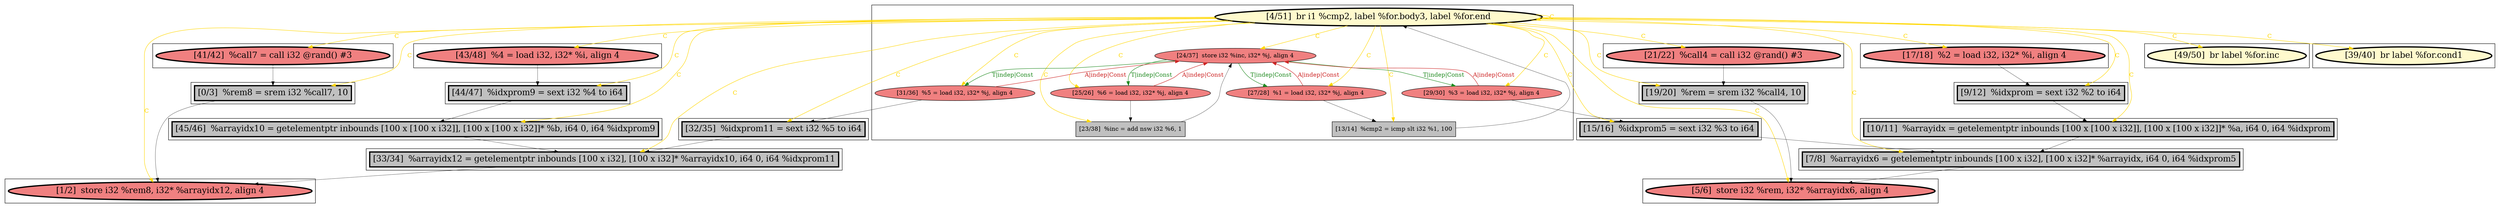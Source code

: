 
digraph G {



node541->node542 [style=solid,color=gold,label="C",penwidth=1.0,fontcolor=gold ]
node541->node544 [style=solid,color=gold,label="C",penwidth=1.0,fontcolor=gold ]
node541->node537 [style=solid,color=gold,label="C",penwidth=1.0,fontcolor=gold ]
node542->node540 [style=solid,color=forestgreen,label="T|indep|Const",penwidth=1.0,fontcolor=forestgreen ]
node540->node542 [style=solid,color=firebrick3,label="A|indep|Const",penwidth=1.0,fontcolor=firebrick3 ]
node549->node550 [style=solid,color=black,label="",penwidth=0.5,fontcolor=black ]
node550->node529 [style=solid,color=black,label="",penwidth=0.5,fontcolor=black ]
node537->node544 [style=solid,color=black,label="",penwidth=0.5,fontcolor=black ]
node539->node542 [style=solid,color=firebrick3,label="A|indep|Const",penwidth=1.0,fontcolor=firebrick3 ]
node538->node541 [style=solid,color=black,label="",penwidth=0.5,fontcolor=black ]
node540->node538 [style=solid,color=black,label="",penwidth=0.5,fontcolor=black ]
node536->node528 [style=solid,color=black,label="",penwidth=0.5,fontcolor=black ]
node530->node548 [style=solid,color=black,label="",penwidth=0.5,fontcolor=black ]
node541->node552 [style=solid,color=gold,label="C",penwidth=1.0,fontcolor=gold ]
node541->node541 [style=solid,color=gold,label="C",penwidth=1.0,fontcolor=gold ]
node541->node538 [style=solid,color=gold,label="C",penwidth=1.0,fontcolor=gold ]
node541->node548 [style=solid,color=gold,label="C",penwidth=1.0,fontcolor=gold ]
node541->node547 [style=solid,color=gold,label="C",penwidth=1.0,fontcolor=gold ]
node541->node553 [style=solid,color=gold,label="C",penwidth=1.0,fontcolor=gold ]
node541->node549 [style=solid,color=gold,label="C",penwidth=1.0,fontcolor=gold ]
node541->node551 [style=solid,color=gold,label="C",penwidth=1.0,fontcolor=gold ]
node541->node540 [style=solid,color=gold,label="C",penwidth=1.0,fontcolor=gold ]
node541->node533 [style=solid,color=gold,label="C",penwidth=1.0,fontcolor=gold ]
node542->node539 [style=solid,color=forestgreen,label="T|indep|Const",penwidth=1.0,fontcolor=forestgreen ]
node553->node529 [style=solid,color=black,label="",penwidth=0.5,fontcolor=black ]
node541->node528 [style=solid,color=gold,label="C",penwidth=1.0,fontcolor=gold ]
node541->node546 [style=solid,color=gold,label="C",penwidth=1.0,fontcolor=gold ]
node542->node543 [style=solid,color=forestgreen,label="T|indep|Const",penwidth=1.0,fontcolor=forestgreen ]
node541->node529 [style=solid,color=gold,label="C",penwidth=1.0,fontcolor=gold ]
node532->node552 [style=solid,color=black,label="",penwidth=0.5,fontcolor=black ]
node541->node530 [style=solid,color=gold,label="C",penwidth=1.0,fontcolor=gold ]
node543->node533 [style=solid,color=black,label="",penwidth=0.5,fontcolor=black ]
node541->node534 [style=solid,color=gold,label="C",penwidth=1.0,fontcolor=gold ]
node541->node550 [style=solid,color=gold,label="C",penwidth=1.0,fontcolor=gold ]
node541->node543 [style=solid,color=gold,label="C",penwidth=1.0,fontcolor=gold ]
node541->node545 [style=solid,color=gold,label="C",penwidth=1.0,fontcolor=gold ]
node533->node553 [style=solid,color=black,label="",penwidth=0.5,fontcolor=black ]
node547->node548 [style=solid,color=black,label="",penwidth=0.5,fontcolor=black ]
node541->node535 [style=solid,color=gold,label="C",penwidth=1.0,fontcolor=gold ]
node542->node537 [style=solid,color=forestgreen,label="T|indep|Const",penwidth=1.0,fontcolor=forestgreen ]
node543->node542 [style=solid,color=firebrick3,label="A|indep|Const",penwidth=1.0,fontcolor=firebrick3 ]
node539->node547 [style=solid,color=black,label="",penwidth=0.5,fontcolor=black ]
node544->node542 [style=solid,color=black,label="",penwidth=0.5,fontcolor=black ]
node541->node539 [style=solid,color=gold,label="C",penwidth=1.0,fontcolor=gold ]
node548->node528 [style=solid,color=black,label="",penwidth=0.5,fontcolor=black ]
node541->node532 [style=solid,color=gold,label="C",penwidth=1.0,fontcolor=gold ]
node541->node531 [style=solid,color=gold,label="C",penwidth=1.0,fontcolor=gold ]
node541->node536 [style=solid,color=gold,label="C",penwidth=1.0,fontcolor=gold ]
node545->node536 [style=solid,color=black,label="",penwidth=0.5,fontcolor=black ]
node552->node551 [style=solid,color=black,label="",penwidth=0.5,fontcolor=black ]
node534->node530 [style=solid,color=black,label="",penwidth=0.5,fontcolor=black ]
node551->node553 [style=solid,color=black,label="",penwidth=0.5,fontcolor=black ]
node531->node534 [style=solid,color=black,label="",penwidth=0.5,fontcolor=black ]
node537->node542 [style=solid,color=firebrick3,label="A|indep|Const",penwidth=1.0,fontcolor=firebrick3 ]


subgraph cluster18 {


node553 [penwidth=3.0,fontsize=20,fillcolor=grey,label="[7/8]  %arrayidx6 = getelementptr inbounds [100 x i32], [100 x i32]* %arrayidx, i64 0, i64 %idxprom5",shape=rectangle,style=filled ]



}

subgraph cluster16 {


node551 [penwidth=3.0,fontsize=20,fillcolor=grey,label="[10/11]  %arrayidx = getelementptr inbounds [100 x [100 x i32]], [100 x [100 x i32]]* %a, i64 0, i64 %idxprom",shape=rectangle,style=filled ]



}

subgraph cluster17 {


node552 [penwidth=3.0,fontsize=20,fillcolor=grey,label="[9/12]  %idxprom = sext i32 %2 to i64",shape=rectangle,style=filled ]



}

subgraph cluster4 {


node532 [penwidth=3.0,fontsize=20,fillcolor=lightcoral,label="[17/18]  %2 = load i32, i32* %i, align 4",shape=ellipse,style=filled ]



}

subgraph cluster3 {


node531 [penwidth=3.0,fontsize=20,fillcolor=lightcoral,label="[43/48]  %4 = load i32, i32* %i, align 4",shape=ellipse,style=filled ]



}

subgraph cluster2 {


node530 [penwidth=3.0,fontsize=20,fillcolor=grey,label="[45/46]  %arrayidx10 = getelementptr inbounds [100 x [100 x i32]], [100 x [100 x i32]]* %b, i64 0, i64 %idxprom9",shape=rectangle,style=filled ]



}

subgraph cluster1 {


node529 [penwidth=3.0,fontsize=20,fillcolor=lightcoral,label="[5/6]  store i32 %rem, i32* %arrayidx6, align 4",shape=ellipse,style=filled ]



}

subgraph cluster12 {


node547 [penwidth=3.0,fontsize=20,fillcolor=grey,label="[32/35]  %idxprom11 = sext i32 %5 to i64",shape=rectangle,style=filled ]



}

subgraph cluster5 {


node533 [penwidth=3.0,fontsize=20,fillcolor=grey,label="[15/16]  %idxprom5 = sext i32 %3 to i64",shape=rectangle,style=filled ]



}

subgraph cluster0 {


node528 [penwidth=3.0,fontsize=20,fillcolor=lightcoral,label="[1/2]  store i32 %rem8, i32* %arrayidx12, align 4",shape=ellipse,style=filled ]



}

subgraph cluster6 {


node534 [penwidth=3.0,fontsize=20,fillcolor=grey,label="[44/47]  %idxprom9 = sext i32 %4 to i64",shape=rectangle,style=filled ]



}

subgraph cluster14 {


node549 [penwidth=3.0,fontsize=20,fillcolor=lightcoral,label="[21/22]  %call4 = call i32 @rand() #3",shape=ellipse,style=filled ]



}

subgraph cluster7 {


node535 [penwidth=3.0,fontsize=20,fillcolor=lemonchiffon,label="[39/40]  br label %for.cond1",shape=ellipse,style=filled ]



}

subgraph cluster8 {


node536 [penwidth=3.0,fontsize=20,fillcolor=grey,label="[0/3]  %rem8 = srem i32 %call7, 10",shape=rectangle,style=filled ]



}

subgraph cluster9 {


node544 [fillcolor=grey,label="[23/38]  %inc = add nsw i32 %6, 1",shape=rectangle,style=filled ]
node543 [fillcolor=lightcoral,label="[29/30]  %3 = load i32, i32* %j, align 4",shape=ellipse,style=filled ]
node538 [fillcolor=grey,label="[13/14]  %cmp2 = icmp slt i32 %1, 100",shape=rectangle,style=filled ]
node537 [fillcolor=lightcoral,label="[25/26]  %6 = load i32, i32* %j, align 4",shape=ellipse,style=filled ]
node539 [fillcolor=lightcoral,label="[31/36]  %5 = load i32, i32* %j, align 4",shape=ellipse,style=filled ]
node540 [fillcolor=lightcoral,label="[27/28]  %1 = load i32, i32* %j, align 4",shape=ellipse,style=filled ]
node542 [fillcolor=lightcoral,label="[24/37]  store i32 %inc, i32* %j, align 4",shape=ellipse,style=filled ]
node541 [penwidth=3.0,fontsize=20,fillcolor=lemonchiffon,label="[4/51]  br i1 %cmp2, label %for.body3, label %for.end",shape=ellipse,style=filled ]



}

subgraph cluster10 {


node545 [penwidth=3.0,fontsize=20,fillcolor=lightcoral,label="[41/42]  %call7 = call i32 @rand() #3",shape=ellipse,style=filled ]



}

subgraph cluster11 {


node546 [penwidth=3.0,fontsize=20,fillcolor=lemonchiffon,label="[49/50]  br label %for.inc",shape=ellipse,style=filled ]



}

subgraph cluster13 {


node548 [penwidth=3.0,fontsize=20,fillcolor=grey,label="[33/34]  %arrayidx12 = getelementptr inbounds [100 x i32], [100 x i32]* %arrayidx10, i64 0, i64 %idxprom11",shape=rectangle,style=filled ]



}

subgraph cluster15 {


node550 [penwidth=3.0,fontsize=20,fillcolor=grey,label="[19/20]  %rem = srem i32 %call4, 10",shape=rectangle,style=filled ]



}

}
